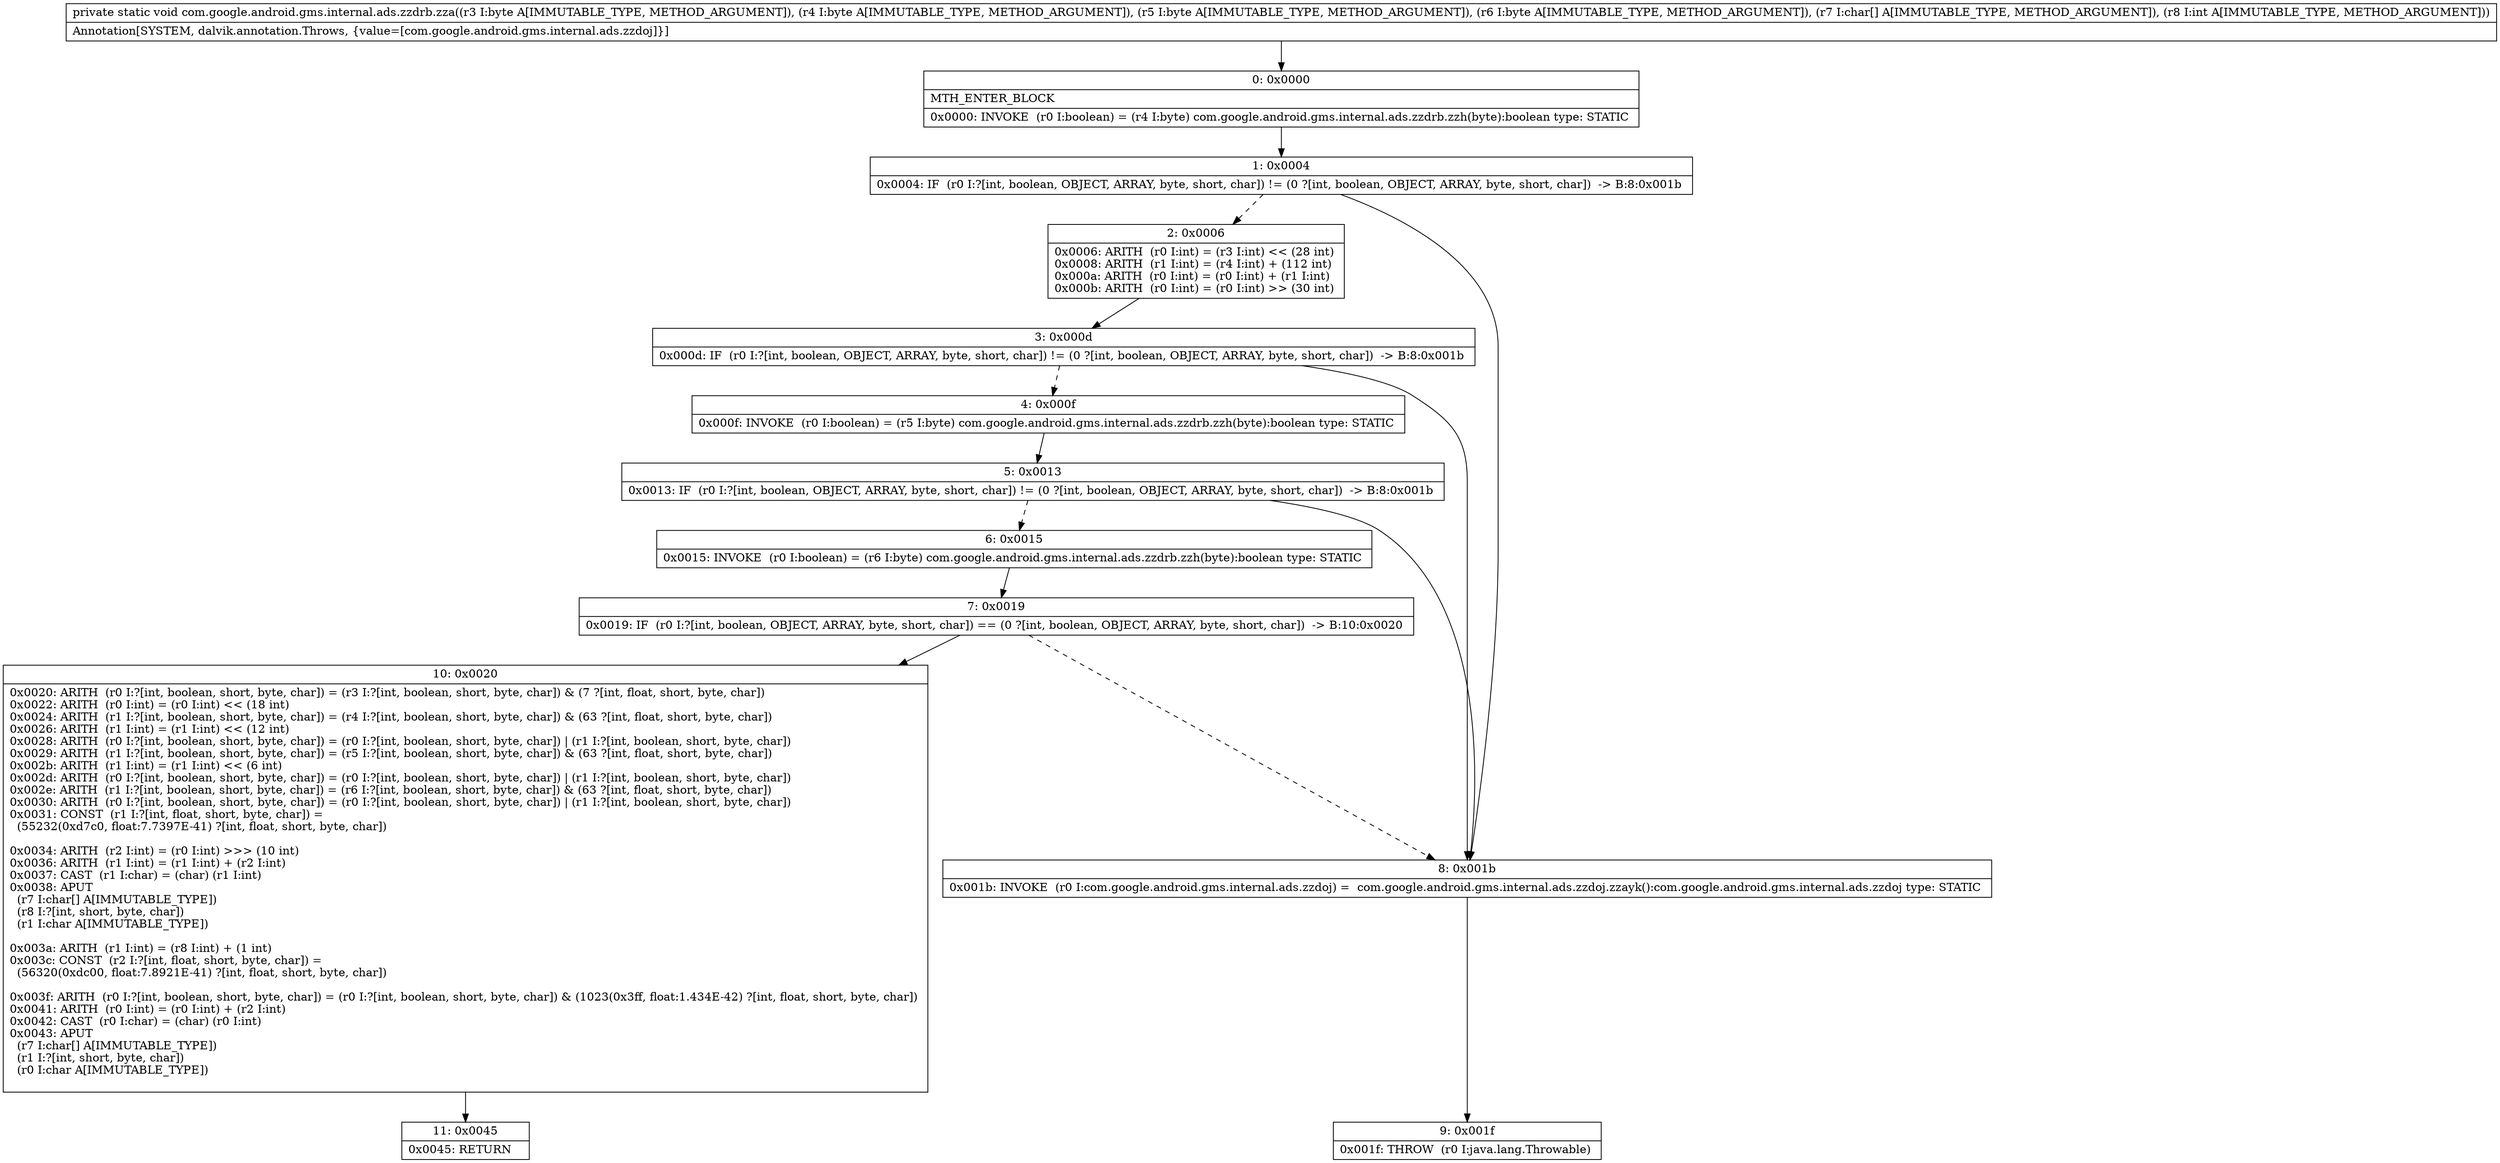 digraph "CFG forcom.google.android.gms.internal.ads.zzdrb.zza(BBBB[CI)V" {
Node_0 [shape=record,label="{0\:\ 0x0000|MTH_ENTER_BLOCK\l|0x0000: INVOKE  (r0 I:boolean) = (r4 I:byte) com.google.android.gms.internal.ads.zzdrb.zzh(byte):boolean type: STATIC \l}"];
Node_1 [shape=record,label="{1\:\ 0x0004|0x0004: IF  (r0 I:?[int, boolean, OBJECT, ARRAY, byte, short, char]) != (0 ?[int, boolean, OBJECT, ARRAY, byte, short, char])  \-\> B:8:0x001b \l}"];
Node_2 [shape=record,label="{2\:\ 0x0006|0x0006: ARITH  (r0 I:int) = (r3 I:int) \<\< (28 int) \l0x0008: ARITH  (r1 I:int) = (r4 I:int) + (112 int) \l0x000a: ARITH  (r0 I:int) = (r0 I:int) + (r1 I:int) \l0x000b: ARITH  (r0 I:int) = (r0 I:int) \>\> (30 int) \l}"];
Node_3 [shape=record,label="{3\:\ 0x000d|0x000d: IF  (r0 I:?[int, boolean, OBJECT, ARRAY, byte, short, char]) != (0 ?[int, boolean, OBJECT, ARRAY, byte, short, char])  \-\> B:8:0x001b \l}"];
Node_4 [shape=record,label="{4\:\ 0x000f|0x000f: INVOKE  (r0 I:boolean) = (r5 I:byte) com.google.android.gms.internal.ads.zzdrb.zzh(byte):boolean type: STATIC \l}"];
Node_5 [shape=record,label="{5\:\ 0x0013|0x0013: IF  (r0 I:?[int, boolean, OBJECT, ARRAY, byte, short, char]) != (0 ?[int, boolean, OBJECT, ARRAY, byte, short, char])  \-\> B:8:0x001b \l}"];
Node_6 [shape=record,label="{6\:\ 0x0015|0x0015: INVOKE  (r0 I:boolean) = (r6 I:byte) com.google.android.gms.internal.ads.zzdrb.zzh(byte):boolean type: STATIC \l}"];
Node_7 [shape=record,label="{7\:\ 0x0019|0x0019: IF  (r0 I:?[int, boolean, OBJECT, ARRAY, byte, short, char]) == (0 ?[int, boolean, OBJECT, ARRAY, byte, short, char])  \-\> B:10:0x0020 \l}"];
Node_8 [shape=record,label="{8\:\ 0x001b|0x001b: INVOKE  (r0 I:com.google.android.gms.internal.ads.zzdoj) =  com.google.android.gms.internal.ads.zzdoj.zzayk():com.google.android.gms.internal.ads.zzdoj type: STATIC \l}"];
Node_9 [shape=record,label="{9\:\ 0x001f|0x001f: THROW  (r0 I:java.lang.Throwable) \l}"];
Node_10 [shape=record,label="{10\:\ 0x0020|0x0020: ARITH  (r0 I:?[int, boolean, short, byte, char]) = (r3 I:?[int, boolean, short, byte, char]) & (7 ?[int, float, short, byte, char]) \l0x0022: ARITH  (r0 I:int) = (r0 I:int) \<\< (18 int) \l0x0024: ARITH  (r1 I:?[int, boolean, short, byte, char]) = (r4 I:?[int, boolean, short, byte, char]) & (63 ?[int, float, short, byte, char]) \l0x0026: ARITH  (r1 I:int) = (r1 I:int) \<\< (12 int) \l0x0028: ARITH  (r0 I:?[int, boolean, short, byte, char]) = (r0 I:?[int, boolean, short, byte, char]) \| (r1 I:?[int, boolean, short, byte, char]) \l0x0029: ARITH  (r1 I:?[int, boolean, short, byte, char]) = (r5 I:?[int, boolean, short, byte, char]) & (63 ?[int, float, short, byte, char]) \l0x002b: ARITH  (r1 I:int) = (r1 I:int) \<\< (6 int) \l0x002d: ARITH  (r0 I:?[int, boolean, short, byte, char]) = (r0 I:?[int, boolean, short, byte, char]) \| (r1 I:?[int, boolean, short, byte, char]) \l0x002e: ARITH  (r1 I:?[int, boolean, short, byte, char]) = (r6 I:?[int, boolean, short, byte, char]) & (63 ?[int, float, short, byte, char]) \l0x0030: ARITH  (r0 I:?[int, boolean, short, byte, char]) = (r0 I:?[int, boolean, short, byte, char]) \| (r1 I:?[int, boolean, short, byte, char]) \l0x0031: CONST  (r1 I:?[int, float, short, byte, char]) = \l  (55232(0xd7c0, float:7.7397E\-41) ?[int, float, short, byte, char])\l \l0x0034: ARITH  (r2 I:int) = (r0 I:int) \>\>\> (10 int) \l0x0036: ARITH  (r1 I:int) = (r1 I:int) + (r2 I:int) \l0x0037: CAST  (r1 I:char) = (char) (r1 I:int) \l0x0038: APUT  \l  (r7 I:char[] A[IMMUTABLE_TYPE])\l  (r8 I:?[int, short, byte, char])\l  (r1 I:char A[IMMUTABLE_TYPE])\l \l0x003a: ARITH  (r1 I:int) = (r8 I:int) + (1 int) \l0x003c: CONST  (r2 I:?[int, float, short, byte, char]) = \l  (56320(0xdc00, float:7.8921E\-41) ?[int, float, short, byte, char])\l \l0x003f: ARITH  (r0 I:?[int, boolean, short, byte, char]) = (r0 I:?[int, boolean, short, byte, char]) & (1023(0x3ff, float:1.434E\-42) ?[int, float, short, byte, char]) \l0x0041: ARITH  (r0 I:int) = (r0 I:int) + (r2 I:int) \l0x0042: CAST  (r0 I:char) = (char) (r0 I:int) \l0x0043: APUT  \l  (r7 I:char[] A[IMMUTABLE_TYPE])\l  (r1 I:?[int, short, byte, char])\l  (r0 I:char A[IMMUTABLE_TYPE])\l \l}"];
Node_11 [shape=record,label="{11\:\ 0x0045|0x0045: RETURN   \l}"];
MethodNode[shape=record,label="{private static void com.google.android.gms.internal.ads.zzdrb.zza((r3 I:byte A[IMMUTABLE_TYPE, METHOD_ARGUMENT]), (r4 I:byte A[IMMUTABLE_TYPE, METHOD_ARGUMENT]), (r5 I:byte A[IMMUTABLE_TYPE, METHOD_ARGUMENT]), (r6 I:byte A[IMMUTABLE_TYPE, METHOD_ARGUMENT]), (r7 I:char[] A[IMMUTABLE_TYPE, METHOD_ARGUMENT]), (r8 I:int A[IMMUTABLE_TYPE, METHOD_ARGUMENT]))  | Annotation[SYSTEM, dalvik.annotation.Throws, \{value=[com.google.android.gms.internal.ads.zzdoj]\}]\l}"];
MethodNode -> Node_0;
Node_0 -> Node_1;
Node_1 -> Node_2[style=dashed];
Node_1 -> Node_8;
Node_2 -> Node_3;
Node_3 -> Node_4[style=dashed];
Node_3 -> Node_8;
Node_4 -> Node_5;
Node_5 -> Node_6[style=dashed];
Node_5 -> Node_8;
Node_6 -> Node_7;
Node_7 -> Node_8[style=dashed];
Node_7 -> Node_10;
Node_8 -> Node_9;
Node_10 -> Node_11;
}

